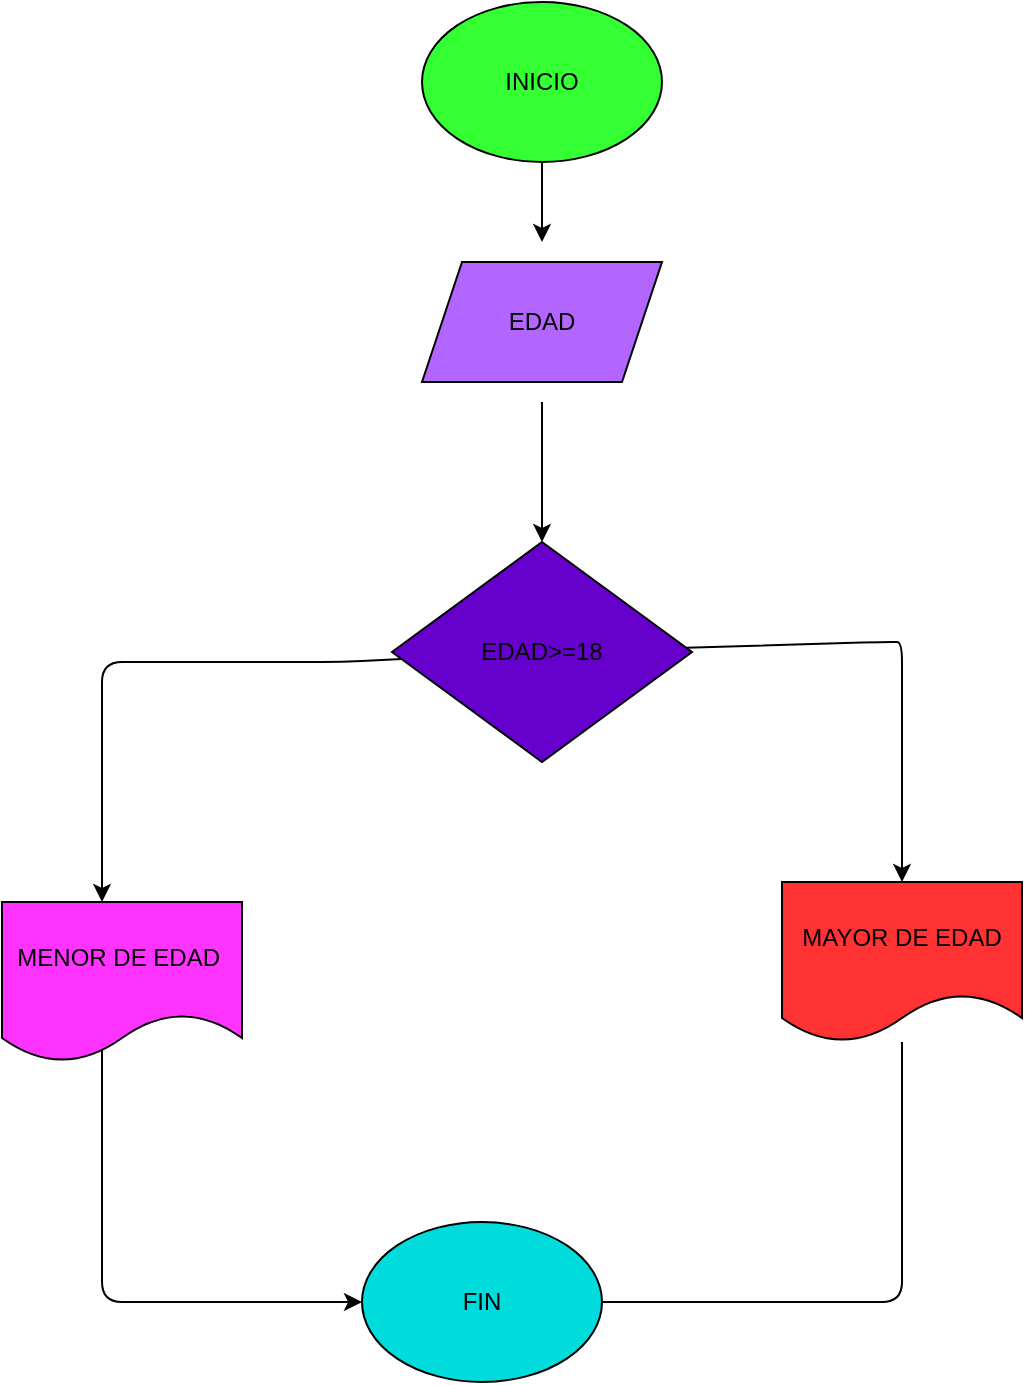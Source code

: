 <mxfile>
    <diagram id="hlZO4Tw9IrYjXWYXqVuQ" name="Página-1">
        <mxGraphModel dx="1651" dy="472" grid="1" gridSize="10" guides="1" tooltips="1" connect="1" arrows="1" fold="1" page="1" pageScale="1" pageWidth="827" pageHeight="1169" math="0" shadow="0">
            <root>
                <mxCell id="0"/>
                <mxCell id="1" parent="0"/>
                <mxCell id="3" style="edgeStyle=none;html=1;" edge="1" parent="1" source="2">
                    <mxGeometry relative="1" as="geometry">
                        <mxPoint x="260" y="150" as="targetPoint"/>
                    </mxGeometry>
                </mxCell>
                <mxCell id="2" value="INICIO" style="ellipse;whiteSpace=wrap;html=1;fillColor=#33FF33;" vertex="1" parent="1">
                    <mxGeometry x="200" y="30" width="120" height="80" as="geometry"/>
                </mxCell>
                <mxCell id="9" value="" style="edgeStyle=none;html=1;" edge="1" parent="1" target="8">
                    <mxGeometry relative="1" as="geometry">
                        <mxPoint x="260" y="230" as="sourcePoint"/>
                    </mxGeometry>
                </mxCell>
                <mxCell id="13" style="edgeStyle=none;html=1;" edge="1" parent="1" source="8">
                    <mxGeometry relative="1" as="geometry">
                        <mxPoint x="440" y="470" as="targetPoint"/>
                        <Array as="points">
                            <mxPoint x="430" y="350"/>
                            <mxPoint x="440" y="350"/>
                            <mxPoint x="440" y="440"/>
                            <mxPoint x="440" y="470"/>
                        </Array>
                    </mxGeometry>
                </mxCell>
                <mxCell id="16" style="edgeStyle=none;html=1;" edge="1" parent="1" source="8">
                    <mxGeometry relative="1" as="geometry">
                        <mxPoint x="40" y="480" as="targetPoint"/>
                        <Array as="points">
                            <mxPoint x="160" y="360"/>
                            <mxPoint x="40" y="360"/>
                            <mxPoint x="40" y="420"/>
                        </Array>
                    </mxGeometry>
                </mxCell>
                <mxCell id="8" value="EDAD&amp;gt;=18" style="rhombus;whiteSpace=wrap;html=1;rounded=0;fillColor=#6600CC;" vertex="1" parent="1">
                    <mxGeometry x="185" y="300" width="150" height="110" as="geometry"/>
                </mxCell>
                <mxCell id="20" style="edgeStyle=none;html=1;" edge="1" parent="1" target="23">
                    <mxGeometry relative="1" as="geometry">
                        <mxPoint x="240" y="680" as="targetPoint"/>
                        <mxPoint x="40" y="550" as="sourcePoint"/>
                        <Array as="points">
                            <mxPoint x="40" y="590"/>
                            <mxPoint x="40" y="680"/>
                        </Array>
                    </mxGeometry>
                </mxCell>
                <mxCell id="18" value="MENOR DE EDAD&amp;nbsp;" style="shape=document;whiteSpace=wrap;html=1;boundedLbl=1;fillColor=#FF33FF;" vertex="1" parent="1">
                    <mxGeometry x="-10" y="480" width="120" height="80" as="geometry"/>
                </mxCell>
                <mxCell id="21" style="edgeStyle=none;html=1;" edge="1" parent="1" source="19">
                    <mxGeometry relative="1" as="geometry">
                        <mxPoint x="240" y="680" as="targetPoint"/>
                        <Array as="points">
                            <mxPoint x="440" y="680"/>
                        </Array>
                    </mxGeometry>
                </mxCell>
                <mxCell id="19" value="MAYOR DE EDAD" style="shape=document;whiteSpace=wrap;html=1;boundedLbl=1;fillColor=#FF3333;" vertex="1" parent="1">
                    <mxGeometry x="380" y="470" width="120" height="80" as="geometry"/>
                </mxCell>
                <mxCell id="22" value="EDAD" style="shape=parallelogram;perimeter=parallelogramPerimeter;whiteSpace=wrap;html=1;fixedSize=1;fillColor=#B266FF;" vertex="1" parent="1">
                    <mxGeometry x="200" y="160" width="120" height="60" as="geometry"/>
                </mxCell>
                <mxCell id="23" value="FIN" style="ellipse;whiteSpace=wrap;html=1;fillColor=#00DBDB;" vertex="1" parent="1">
                    <mxGeometry x="170" y="640" width="120" height="80" as="geometry"/>
                </mxCell>
            </root>
        </mxGraphModel>
    </diagram>
</mxfile>